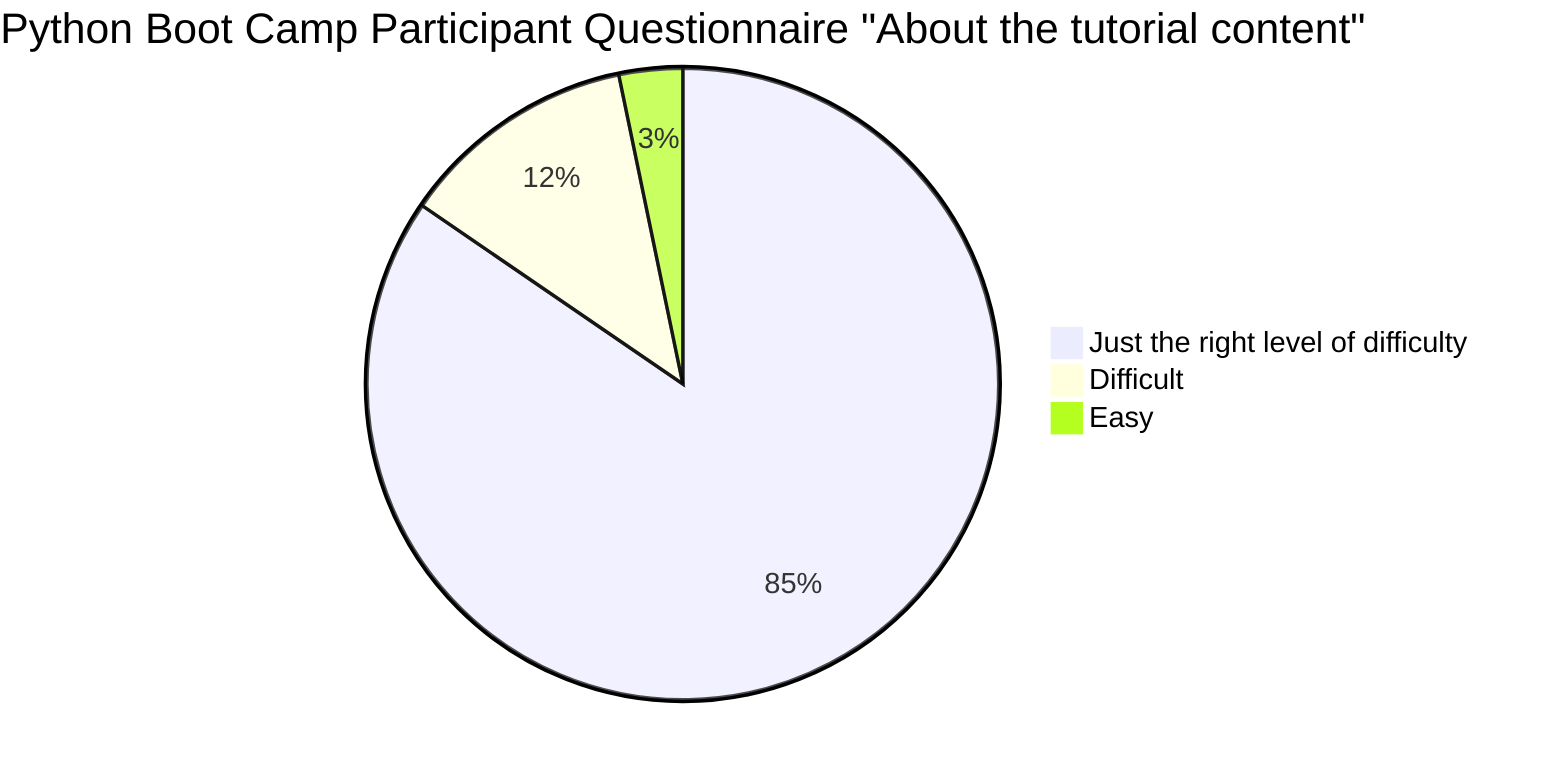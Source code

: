 pie
    title Python Boot Camp Participant Questionnaire "About the tutorial content"
    "Just the right level of difficulty": 104
    "Difficult": 15
    "Easy": 4